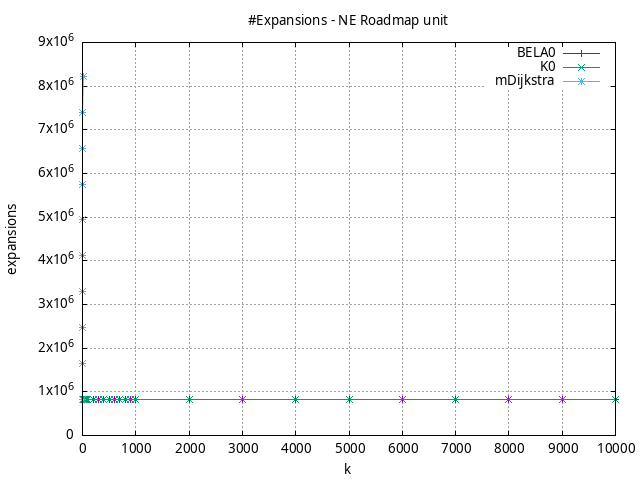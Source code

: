 #!/usr/bin/gnuplot
# -*- coding: utf-8 -*-
#
# results/roadmap/unit/NE/USA-road-d.NE.brute-force.expansions.gnuplot
#
# Started on 01/09/2024 14:29:29
# Author: Carlos Linares López
set grid
set xlabel "k"
set ylabel "expansions"

set title "#Expansions - NE Roadmap unit"

set terminal png enhanced font "Ariel,10"
set output 'USA-road-d.NE.brute-force.expansions.png'

plot "-" title "BELA0"      with linesp, "-" title "K0"      with linesp, "-" title "mDijkstra"      with linesp

	1 822738.49
	2 822738.49
	3 822742.14
	4 822742.14
	5 822742.14
	6 822742.14
	7 822742.14
	8 822742.14
	9 822745.54
	10 822767.73
	20 822787.66
	30 822787.66
	40 822824.47
	50 822824.47
	60 822824.47
	70 822824.47
	80 822824.47
	90 822828.51
	100 822833.57
	200 822925.79
	300 822949.21
	400 822968.42
	500 822968.42
	600 822988.74
	700 823010.89
	800 823088.67
	900 823092.95
	1000 823097.51
	2000 823121.58
	3000 823165.84
	4000 823206.08
	5000 823241.57
	6000 823277.2
	7000 823284.37
	8000 823308.32
	9000 823362.76
	10000 823375.09
end
	1 822640.3
	2 824905.62
	3 824961.97
	4 824961.97
	5 824961.97
	6 824961.97
	7 824961.97
	8 824967.2
	9 824967.2
	10 824967.2
	20 824989.71
	30 825034.45
	40 825097.51
	50 825137.87
	60 825137.87
	70 825137.87
	80 825137.87
	90 825137.87
	100 825145.28
	200 825310.65
	300 825345.59
	400 825379.84
	500 825379.84
	600 825399.47
	700 825416.34
	800 825519.06
	900 825547.4
	1000 825556.65
	2000 825587.13
	3000 825631.23
	4000 825696.47
	5000 825735.94
	6000 825772.91
	7000 825784.6
	8000 825807.4
	9000 825874.4
	10000 825890.45
end
	1 822738.49
	2 1645476.84
	3 2468351.68
	4 3291147.33
	5 4114088.37
	6 4937058.88
	7 5759532.06
	8 6582078.15
	9 7405138.06
	10 8228003.94
end
